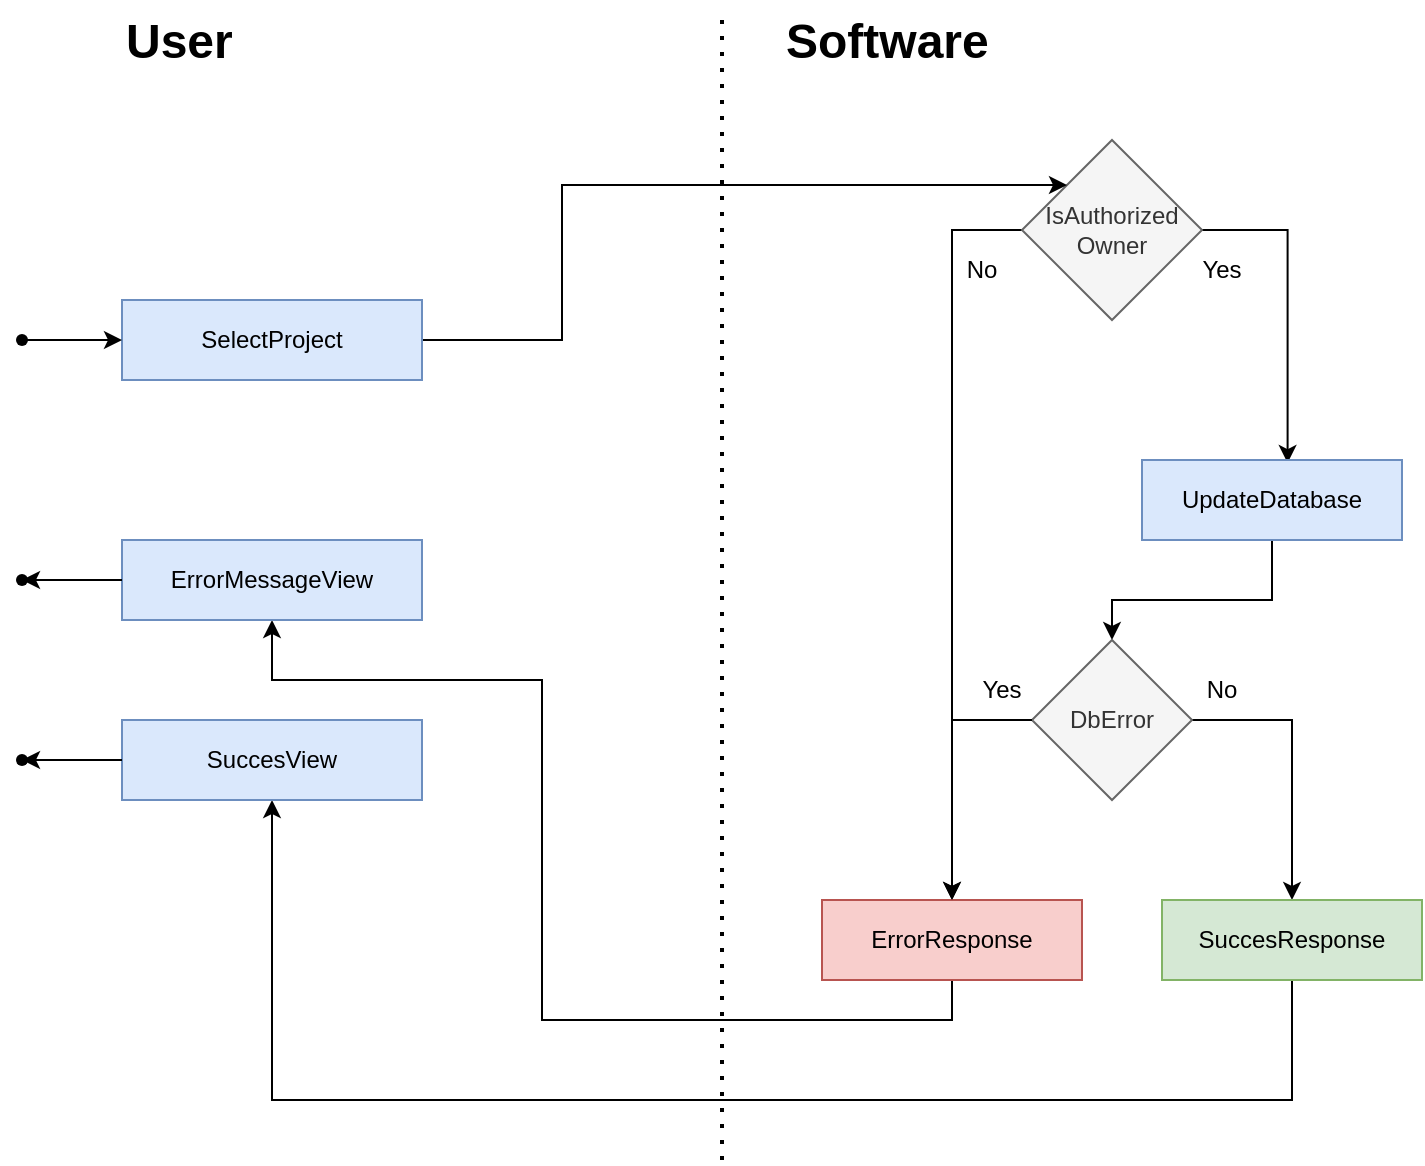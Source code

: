 <mxfile version="24.7.17">
  <diagram id="C5RBs43oDa-KdzZeNtuy" name="Page-1">
    <mxGraphModel dx="1036" dy="606" grid="1" gridSize="10" guides="1" tooltips="1" connect="1" arrows="1" fold="1" page="1" pageScale="1" pageWidth="827" pageHeight="1169" math="0" shadow="0">
      <root>
        <mxCell id="WIyWlLk6GJQsqaUBKTNV-0" />
        <mxCell id="WIyWlLk6GJQsqaUBKTNV-1" parent="WIyWlLk6GJQsqaUBKTNV-0" />
        <mxCell id="aabY8vYiOELEavv-wFIU-2" style="edgeStyle=orthogonalEdgeStyle;rounded=0;orthogonalLoop=1;jettySize=auto;html=1;" parent="WIyWlLk6GJQsqaUBKTNV-1" source="aabY8vYiOELEavv-wFIU-4" target="aabY8vYiOELEavv-wFIU-8" edge="1">
          <mxGeometry relative="1" as="geometry">
            <Array as="points">
              <mxPoint x="485" y="155" />
            </Array>
          </mxGeometry>
        </mxCell>
        <mxCell id="aabY8vYiOELEavv-wFIU-3" style="edgeStyle=orthogonalEdgeStyle;rounded=0;orthogonalLoop=1;jettySize=auto;html=1;entryX=0.56;entryY=0.038;entryDx=0;entryDy=0;entryPerimeter=0;" parent="WIyWlLk6GJQsqaUBKTNV-1" source="aabY8vYiOELEavv-wFIU-4" target="aabY8vYiOELEavv-wFIU-11" edge="1">
          <mxGeometry relative="1" as="geometry">
            <mxPoint x="650" y="260" as="targetPoint" />
            <Array as="points">
              <mxPoint x="653" y="155" />
            </Array>
          </mxGeometry>
        </mxCell>
        <mxCell id="aabY8vYiOELEavv-wFIU-4" value="IsAuthorized Owner" style="rhombus;whiteSpace=wrap;html=1;fillColor=#f5f5f5;fontColor=#333333;strokeColor=#666666;rounded=0;" parent="WIyWlLk6GJQsqaUBKTNV-1" vertex="1">
          <mxGeometry x="520" y="110" width="90" height="90" as="geometry" />
        </mxCell>
        <mxCell id="aabY8vYiOELEavv-wFIU-5" style="edgeStyle=orthogonalEdgeStyle;rounded=0;orthogonalLoop=1;jettySize=auto;html=1;exitX=1;exitY=0.5;exitDx=0;exitDy=0;entryX=0;entryY=0;entryDx=0;entryDy=0;" parent="WIyWlLk6GJQsqaUBKTNV-1" source="aabY8vYiOELEavv-wFIU-6" target="aabY8vYiOELEavv-wFIU-4" edge="1">
          <mxGeometry relative="1" as="geometry">
            <Array as="points">
              <mxPoint x="290" y="210" />
              <mxPoint x="290" y="133" />
            </Array>
          </mxGeometry>
        </mxCell>
        <mxCell id="aabY8vYiOELEavv-wFIU-6" value="SelectProject" style="rounded=0;whiteSpace=wrap;html=1;fillColor=#dae8fc;strokeColor=#6c8ebf;" parent="WIyWlLk6GJQsqaUBKTNV-1" vertex="1">
          <mxGeometry x="70" y="190" width="150" height="40" as="geometry" />
        </mxCell>
        <mxCell id="aabY8vYiOELEavv-wFIU-7" style="edgeStyle=orthogonalEdgeStyle;rounded=0;orthogonalLoop=1;jettySize=auto;html=1;exitX=0.5;exitY=1;exitDx=0;exitDy=0;entryX=0.5;entryY=1;entryDx=0;entryDy=0;" parent="WIyWlLk6GJQsqaUBKTNV-1" source="aabY8vYiOELEavv-wFIU-8" target="aabY8vYiOELEavv-wFIU-20" edge="1">
          <mxGeometry relative="1" as="geometry">
            <Array as="points">
              <mxPoint x="485" y="550" />
              <mxPoint x="280" y="550" />
              <mxPoint x="280" y="380" />
              <mxPoint x="145" y="380" />
            </Array>
          </mxGeometry>
        </mxCell>
        <mxCell id="aabY8vYiOELEavv-wFIU-8" value="ErrorResponse" style="rounded=0;whiteSpace=wrap;html=1;fillColor=#f8cecc;strokeColor=#b85450;" parent="WIyWlLk6GJQsqaUBKTNV-1" vertex="1">
          <mxGeometry x="420" y="490" width="130" height="40" as="geometry" />
        </mxCell>
        <mxCell id="aabY8vYiOELEavv-wFIU-9" value="No" style="text;html=1;align=center;verticalAlign=middle;whiteSpace=wrap;rounded=0;" parent="WIyWlLk6GJQsqaUBKTNV-1" vertex="1">
          <mxGeometry x="470" y="160" width="60" height="30" as="geometry" />
        </mxCell>
        <mxCell id="aabY8vYiOELEavv-wFIU-10" style="edgeStyle=orthogonalEdgeStyle;rounded=0;orthogonalLoop=1;jettySize=auto;html=1;exitX=0.5;exitY=1;exitDx=0;exitDy=0;entryX=0.5;entryY=0;entryDx=0;entryDy=0;" parent="WIyWlLk6GJQsqaUBKTNV-1" source="aabY8vYiOELEavv-wFIU-11" target="aabY8vYiOELEavv-wFIU-13" edge="1">
          <mxGeometry relative="1" as="geometry">
            <Array as="points">
              <mxPoint x="645" y="340" />
              <mxPoint x="565" y="340" />
            </Array>
          </mxGeometry>
        </mxCell>
        <mxCell id="aabY8vYiOELEavv-wFIU-11" value="UpdateDatabase" style="rounded=0;whiteSpace=wrap;html=1;fillColor=#dae8fc;strokeColor=#6c8ebf;" parent="WIyWlLk6GJQsqaUBKTNV-1" vertex="1">
          <mxGeometry x="580" y="270" width="130" height="40" as="geometry" />
        </mxCell>
        <mxCell id="aabY8vYiOELEavv-wFIU-12" style="edgeStyle=orthogonalEdgeStyle;rounded=0;orthogonalLoop=1;jettySize=auto;html=1;entryX=0.5;entryY=0;entryDx=0;entryDy=0;" parent="WIyWlLk6GJQsqaUBKTNV-1" source="aabY8vYiOELEavv-wFIU-13" target="aabY8vYiOELEavv-wFIU-18" edge="1">
          <mxGeometry relative="1" as="geometry">
            <Array as="points">
              <mxPoint x="655" y="400" />
            </Array>
          </mxGeometry>
        </mxCell>
        <mxCell id="aabY8vYiOELEavv-wFIU-13" value="DbError" style="rhombus;whiteSpace=wrap;html=1;fillColor=#f5f5f5;fontColor=#333333;strokeColor=#666666;rounded=0;" parent="WIyWlLk6GJQsqaUBKTNV-1" vertex="1">
          <mxGeometry x="525" y="360" width="80" height="80" as="geometry" />
        </mxCell>
        <mxCell id="aabY8vYiOELEavv-wFIU-14" value="Yes" style="text;html=1;align=center;verticalAlign=middle;whiteSpace=wrap;rounded=0;" parent="WIyWlLk6GJQsqaUBKTNV-1" vertex="1">
          <mxGeometry x="590" y="160" width="60" height="30" as="geometry" />
        </mxCell>
        <mxCell id="aabY8vYiOELEavv-wFIU-15" style="edgeStyle=orthogonalEdgeStyle;rounded=0;orthogonalLoop=1;jettySize=auto;html=1;exitX=0.75;exitY=1;exitDx=0;exitDy=0;entryX=0.5;entryY=0;entryDx=0;entryDy=0;" parent="WIyWlLk6GJQsqaUBKTNV-1" source="aabY8vYiOELEavv-wFIU-16" target="aabY8vYiOELEavv-wFIU-8" edge="1">
          <mxGeometry relative="1" as="geometry">
            <Array as="points">
              <mxPoint x="485" y="400" />
            </Array>
          </mxGeometry>
        </mxCell>
        <mxCell id="aabY8vYiOELEavv-wFIU-16" value="Yes" style="text;html=1;align=center;verticalAlign=middle;whiteSpace=wrap;rounded=0;" parent="WIyWlLk6GJQsqaUBKTNV-1" vertex="1">
          <mxGeometry x="480" y="370" width="60" height="30" as="geometry" />
        </mxCell>
        <mxCell id="aabY8vYiOELEavv-wFIU-17" style="edgeStyle=orthogonalEdgeStyle;rounded=0;orthogonalLoop=1;jettySize=auto;html=1;exitX=0.5;exitY=1;exitDx=0;exitDy=0;entryX=0.5;entryY=1;entryDx=0;entryDy=0;" parent="WIyWlLk6GJQsqaUBKTNV-1" source="aabY8vYiOELEavv-wFIU-18" target="aabY8vYiOELEavv-wFIU-21" edge="1">
          <mxGeometry relative="1" as="geometry">
            <Array as="points">
              <mxPoint x="655" y="590" />
              <mxPoint x="145" y="590" />
            </Array>
          </mxGeometry>
        </mxCell>
        <mxCell id="aabY8vYiOELEavv-wFIU-18" value="SuccesResponse" style="rounded=0;whiteSpace=wrap;html=1;fillColor=#d5e8d4;strokeColor=#82b366;" parent="WIyWlLk6GJQsqaUBKTNV-1" vertex="1">
          <mxGeometry x="590" y="490" width="130" height="40" as="geometry" />
        </mxCell>
        <mxCell id="aabY8vYiOELEavv-wFIU-19" value="No" style="text;html=1;align=center;verticalAlign=middle;whiteSpace=wrap;rounded=0;" parent="WIyWlLk6GJQsqaUBKTNV-1" vertex="1">
          <mxGeometry x="590" y="370" width="60" height="30" as="geometry" />
        </mxCell>
        <mxCell id="aabY8vYiOELEavv-wFIU-20" value="ErrorMessageView" style="rounded=0;whiteSpace=wrap;html=1;fillColor=#dae8fc;strokeColor=#6c8ebf;" parent="WIyWlLk6GJQsqaUBKTNV-1" vertex="1">
          <mxGeometry x="70" y="310" width="150" height="40" as="geometry" />
        </mxCell>
        <mxCell id="aabY8vYiOELEavv-wFIU-21" value="SuccesView" style="rounded=0;whiteSpace=wrap;html=1;fillColor=#dae8fc;strokeColor=#6c8ebf;" parent="WIyWlLk6GJQsqaUBKTNV-1" vertex="1">
          <mxGeometry x="70" y="400" width="150" height="40" as="geometry" />
        </mxCell>
        <mxCell id="aabY8vYiOELEavv-wFIU-22" value="" style="endArrow=none;dashed=1;html=1;dashPattern=1 3;strokeWidth=2;rounded=0;" parent="WIyWlLk6GJQsqaUBKTNV-1" edge="1">
          <mxGeometry width="50" height="50" relative="1" as="geometry">
            <mxPoint x="370" y="50" as="sourcePoint" />
            <mxPoint x="370" y="620" as="targetPoint" />
          </mxGeometry>
        </mxCell>
        <mxCell id="aabY8vYiOELEavv-wFIU-23" value="&lt;h1 style=&quot;margin-top: 0px;&quot;&gt;User&lt;/h1&gt;" style="text;html=1;whiteSpace=wrap;overflow=hidden;rounded=0;" parent="WIyWlLk6GJQsqaUBKTNV-1" vertex="1">
          <mxGeometry x="70" y="40" width="180" height="50" as="geometry" />
        </mxCell>
        <mxCell id="aabY8vYiOELEavv-wFIU-24" value="&lt;h1 style=&quot;margin-top: 0px;&quot;&gt;Software&lt;/h1&gt;" style="text;html=1;whiteSpace=wrap;overflow=hidden;rounded=0;" parent="WIyWlLk6GJQsqaUBKTNV-1" vertex="1">
          <mxGeometry x="400" y="40" width="180" height="50" as="geometry" />
        </mxCell>
        <mxCell id="aabY8vYiOELEavv-wFIU-25" style="edgeStyle=orthogonalEdgeStyle;orthogonalLoop=1;jettySize=auto;html=1;entryX=0;entryY=0.5;entryDx=0;entryDy=0;" parent="WIyWlLk6GJQsqaUBKTNV-1" source="aabY8vYiOELEavv-wFIU-26" target="aabY8vYiOELEavv-wFIU-6" edge="1">
          <mxGeometry relative="1" as="geometry">
            <mxPoint x="20" y="210" as="sourcePoint" />
            <mxPoint x="70" y="130" as="targetPoint" />
          </mxGeometry>
        </mxCell>
        <mxCell id="aabY8vYiOELEavv-wFIU-27" value="" style="shape=waypoint;sketch=0;fillStyle=solid;size=6;pointerEvents=1;points=[];fillColor=none;resizable=0;rotatable=0;perimeter=centerPerimeter;snapToPoint=1;" parent="WIyWlLk6GJQsqaUBKTNV-1" vertex="1">
          <mxGeometry x="10" y="320" width="20" height="20" as="geometry" />
        </mxCell>
        <mxCell id="aabY8vYiOELEavv-wFIU-28" value="" style="shape=waypoint;sketch=0;fillStyle=solid;size=6;pointerEvents=1;points=[];fillColor=none;resizable=0;rotatable=0;perimeter=centerPerimeter;snapToPoint=1;" parent="WIyWlLk6GJQsqaUBKTNV-1" vertex="1">
          <mxGeometry x="10" y="410" width="20" height="20" as="geometry" />
        </mxCell>
        <mxCell id="aabY8vYiOELEavv-wFIU-29" style="edgeStyle=orthogonalEdgeStyle;orthogonalLoop=1;jettySize=auto;html=1;exitX=0;exitY=0.5;exitDx=0;exitDy=0;entryX=0.836;entryY=0.588;entryDx=0;entryDy=0;entryPerimeter=0;" parent="WIyWlLk6GJQsqaUBKTNV-1" source="aabY8vYiOELEavv-wFIU-21" target="aabY8vYiOELEavv-wFIU-28" edge="1">
          <mxGeometry relative="1" as="geometry" />
        </mxCell>
        <mxCell id="aabY8vYiOELEavv-wFIU-30" style="edgeStyle=orthogonalEdgeStyle;orthogonalLoop=1;jettySize=auto;html=1;exitX=0;exitY=0.5;exitDx=0;exitDy=0;entryX=0.836;entryY=0.497;entryDx=0;entryDy=0;entryPerimeter=0;" parent="WIyWlLk6GJQsqaUBKTNV-1" source="aabY8vYiOELEavv-wFIU-20" target="aabY8vYiOELEavv-wFIU-27" edge="1">
          <mxGeometry relative="1" as="geometry" />
        </mxCell>
        <mxCell id="eI66p3F1mqZY3TlZL7eg-0" value="" style="edgeStyle=orthogonalEdgeStyle;orthogonalLoop=1;jettySize=auto;html=1;entryDx=0;entryDy=0;" edge="1" parent="WIyWlLk6GJQsqaUBKTNV-1" target="aabY8vYiOELEavv-wFIU-26">
          <mxGeometry relative="1" as="geometry">
            <mxPoint x="20" y="210" as="sourcePoint" />
            <mxPoint x="70" y="210" as="targetPoint" />
          </mxGeometry>
        </mxCell>
        <mxCell id="aabY8vYiOELEavv-wFIU-26" value="" style="shape=waypoint;sketch=0;fillStyle=solid;size=6;pointerEvents=1;points=[];fillColor=none;resizable=0;rotatable=0;perimeter=centerPerimeter;snapToPoint=1;" parent="WIyWlLk6GJQsqaUBKTNV-1" vertex="1">
          <mxGeometry x="10" y="200" width="20" height="20" as="geometry" />
        </mxCell>
      </root>
    </mxGraphModel>
  </diagram>
</mxfile>
